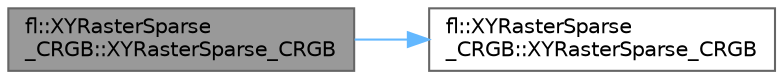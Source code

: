 digraph "fl::XYRasterSparse_CRGB::XYRasterSparse_CRGB"
{
 // INTERACTIVE_SVG=YES
 // LATEX_PDF_SIZE
  bgcolor="transparent";
  edge [fontname=Helvetica,fontsize=10,labelfontname=Helvetica,labelfontsize=10];
  node [fontname=Helvetica,fontsize=10,shape=box,height=0.2,width=0.4];
  rankdir="LR";
  Node1 [id="Node000001",label="fl::XYRasterSparse\l_CRGB::XYRasterSparse_CRGB",height=0.2,width=0.4,color="gray40", fillcolor="grey60", style="filled", fontcolor="black",tooltip=" "];
  Node1 -> Node2 [id="edge1_Node000001_Node000002",color="steelblue1",style="solid",tooltip=" "];
  Node2 [id="Node000002",label="fl::XYRasterSparse\l_CRGB::XYRasterSparse_CRGB",height=0.2,width=0.4,color="grey40", fillcolor="white", style="filled",URL="$d3/dca/classfl_1_1_x_y_raster_sparse___c_r_g_b_abe26e1edfa8295c5641e4795688ebb5c.html#abe26e1edfa8295c5641e4795688ebb5c",tooltip=" "];
}

